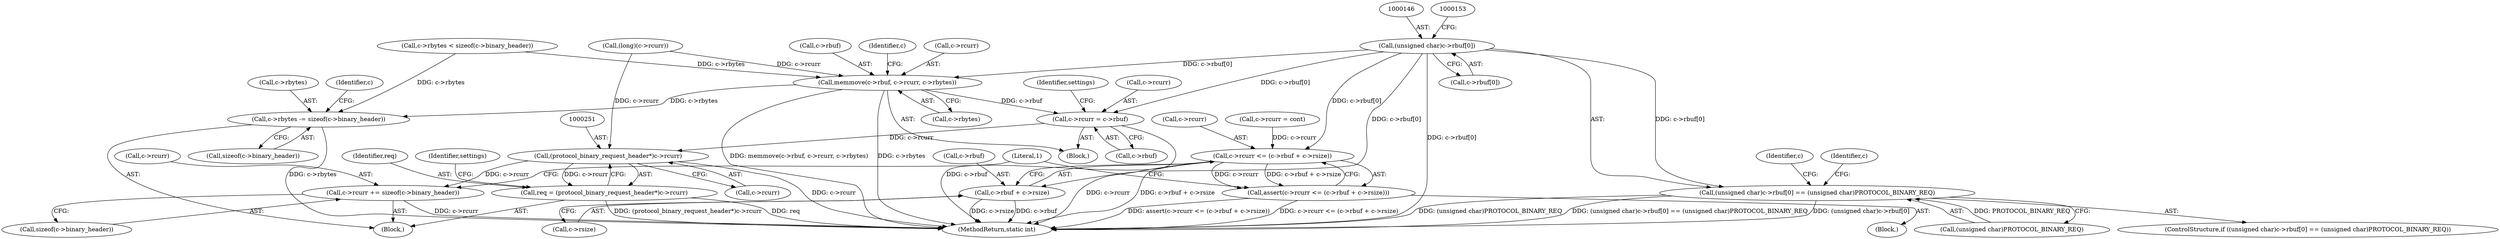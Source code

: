 digraph "0_memcached_75cc83685e103bc8ba380a57468c8f04413033f9@array" {
"1000145" [label="(Call,(unsigned char)c->rbuf[0])"];
"1000144" [label="(Call,(unsigned char)c->rbuf[0] == (unsigned char)PROTOCOL_BINARY_REQ)"];
"1000217" [label="(Call,memmove(c->rbuf, c->rcurr, c->rbytes))"];
"1000227" [label="(Call,c->rcurr = c->rbuf)"];
"1000250" [label="(Call,(protocol_binary_request_header*)c->rcurr)"];
"1000248" [label="(Call,req = (protocol_binary_request_header*)c->rcurr)"];
"1000460" [label="(Call,c->rcurr += sizeof(c->binary_header))"];
"1000452" [label="(Call,c->rbytes -= sizeof(c->binary_header))"];
"1000552" [label="(Call,c->rcurr <= (c->rbuf + c->rsize))"];
"1000551" [label="(Call,assert(c->rcurr <= (c->rbuf + c->rsize)))"];
"1000556" [label="(Call,c->rbuf + c->rsize)"];
"1000147" [label="(Call,c->rbuf[0])"];
"1000552" [label="(Call,c->rcurr <= (c->rbuf + c->rsize))"];
"1000193" [label="(Call,c->rbytes < sizeof(c->binary_header))"];
"1000248" [label="(Call,req = (protocol_binary_request_header*)c->rcurr)"];
"1000218" [label="(Call,c->rbuf)"];
"1000556" [label="(Call,c->rbuf + c->rsize)"];
"1000205" [label="(Block,)"];
"1000553" [label="(Call,c->rcurr)"];
"1000258" [label="(Identifier,settings)"];
"1000216" [label="(Block,)"];
"1000145" [label="(Call,(unsigned char)c->rbuf[0])"];
"1000557" [label="(Call,c->rbuf)"];
"1000252" [label="(Call,c->rcurr)"];
"1000564" [label="(Literal,1)"];
"1000158" [label="(Identifier,c)"];
"1000460" [label="(Call,c->rcurr += sizeof(c->binary_header))"];
"1000143" [label="(ControlStructure,if ((unsigned char)c->rbuf[0] == (unsigned char)PROTOCOL_BINARY_REQ))"];
"1000250" [label="(Call,(protocol_binary_request_header*)c->rcurr)"];
"1000229" [label="(Identifier,c)"];
"1000237" [label="(Identifier,settings)"];
"1000464" [label="(Call,sizeof(c->binary_header))"];
"1000546" [label="(Call,c->rcurr = cont)"];
"1000221" [label="(Call,c->rcurr)"];
"1000560" [label="(Call,c->rsize)"];
"1000144" [label="(Call,(unsigned char)c->rbuf[0] == (unsigned char)PROTOCOL_BINARY_REQ)"];
"1000231" [label="(Call,c->rbuf)"];
"1000227" [label="(Call,c->rcurr = c->rbuf)"];
"1000165" [label="(Identifier,c)"];
"1000456" [label="(Call,sizeof(c->binary_header))"];
"1000228" [label="(Call,c->rcurr)"];
"1000224" [label="(Call,c->rbytes)"];
"1000551" [label="(Call,assert(c->rcurr <= (c->rbuf + c->rsize)))"];
"1000461" [label="(Call,c->rcurr)"];
"1000469" [label="(Block,)"];
"1000217" [label="(Call,memmove(c->rbuf, c->rcurr, c->rbytes))"];
"1000249" [label="(Identifier,req)"];
"1000453" [label="(Call,c->rbytes)"];
"1000209" [label="(Call,(long)(c->rcurr))"];
"1000462" [label="(Identifier,c)"];
"1000452" [label="(Call,c->rbytes -= sizeof(c->binary_header))"];
"1000565" [label="(MethodReturn,static int)"];
"1000152" [label="(Call,(unsigned char)PROTOCOL_BINARY_REQ)"];
"1000145" -> "1000144"  [label="AST: "];
"1000145" -> "1000147"  [label="CFG: "];
"1000146" -> "1000145"  [label="AST: "];
"1000147" -> "1000145"  [label="AST: "];
"1000153" -> "1000145"  [label="CFG: "];
"1000145" -> "1000565"  [label="DDG: c->rbuf[0]"];
"1000145" -> "1000144"  [label="DDG: c->rbuf[0]"];
"1000145" -> "1000217"  [label="DDG: c->rbuf[0]"];
"1000145" -> "1000227"  [label="DDG: c->rbuf[0]"];
"1000145" -> "1000552"  [label="DDG: c->rbuf[0]"];
"1000145" -> "1000556"  [label="DDG: c->rbuf[0]"];
"1000144" -> "1000143"  [label="AST: "];
"1000144" -> "1000152"  [label="CFG: "];
"1000152" -> "1000144"  [label="AST: "];
"1000158" -> "1000144"  [label="CFG: "];
"1000165" -> "1000144"  [label="CFG: "];
"1000144" -> "1000565"  [label="DDG: (unsigned char)PROTOCOL_BINARY_REQ"];
"1000144" -> "1000565"  [label="DDG: (unsigned char)c->rbuf[0] == (unsigned char)PROTOCOL_BINARY_REQ"];
"1000144" -> "1000565"  [label="DDG: (unsigned char)c->rbuf[0]"];
"1000152" -> "1000144"  [label="DDG: PROTOCOL_BINARY_REQ"];
"1000217" -> "1000216"  [label="AST: "];
"1000217" -> "1000224"  [label="CFG: "];
"1000218" -> "1000217"  [label="AST: "];
"1000221" -> "1000217"  [label="AST: "];
"1000224" -> "1000217"  [label="AST: "];
"1000229" -> "1000217"  [label="CFG: "];
"1000217" -> "1000565"  [label="DDG: memmove(c->rbuf, c->rcurr, c->rbytes)"];
"1000217" -> "1000565"  [label="DDG: c->rbytes"];
"1000209" -> "1000217"  [label="DDG: c->rcurr"];
"1000193" -> "1000217"  [label="DDG: c->rbytes"];
"1000217" -> "1000227"  [label="DDG: c->rbuf"];
"1000217" -> "1000452"  [label="DDG: c->rbytes"];
"1000227" -> "1000216"  [label="AST: "];
"1000227" -> "1000231"  [label="CFG: "];
"1000228" -> "1000227"  [label="AST: "];
"1000231" -> "1000227"  [label="AST: "];
"1000237" -> "1000227"  [label="CFG: "];
"1000227" -> "1000565"  [label="DDG: c->rbuf"];
"1000227" -> "1000250"  [label="DDG: c->rcurr"];
"1000250" -> "1000248"  [label="AST: "];
"1000250" -> "1000252"  [label="CFG: "];
"1000251" -> "1000250"  [label="AST: "];
"1000252" -> "1000250"  [label="AST: "];
"1000248" -> "1000250"  [label="CFG: "];
"1000250" -> "1000565"  [label="DDG: c->rcurr"];
"1000250" -> "1000248"  [label="DDG: c->rcurr"];
"1000209" -> "1000250"  [label="DDG: c->rcurr"];
"1000250" -> "1000460"  [label="DDG: c->rcurr"];
"1000248" -> "1000205"  [label="AST: "];
"1000249" -> "1000248"  [label="AST: "];
"1000258" -> "1000248"  [label="CFG: "];
"1000248" -> "1000565"  [label="DDG: (protocol_binary_request_header*)c->rcurr"];
"1000248" -> "1000565"  [label="DDG: req"];
"1000460" -> "1000205"  [label="AST: "];
"1000460" -> "1000464"  [label="CFG: "];
"1000461" -> "1000460"  [label="AST: "];
"1000464" -> "1000460"  [label="AST: "];
"1000564" -> "1000460"  [label="CFG: "];
"1000460" -> "1000565"  [label="DDG: c->rcurr"];
"1000452" -> "1000205"  [label="AST: "];
"1000452" -> "1000456"  [label="CFG: "];
"1000453" -> "1000452"  [label="AST: "];
"1000456" -> "1000452"  [label="AST: "];
"1000462" -> "1000452"  [label="CFG: "];
"1000452" -> "1000565"  [label="DDG: c->rbytes"];
"1000193" -> "1000452"  [label="DDG: c->rbytes"];
"1000552" -> "1000551"  [label="AST: "];
"1000552" -> "1000556"  [label="CFG: "];
"1000553" -> "1000552"  [label="AST: "];
"1000556" -> "1000552"  [label="AST: "];
"1000551" -> "1000552"  [label="CFG: "];
"1000552" -> "1000565"  [label="DDG: c->rcurr"];
"1000552" -> "1000565"  [label="DDG: c->rbuf + c->rsize"];
"1000552" -> "1000551"  [label="DDG: c->rcurr"];
"1000552" -> "1000551"  [label="DDG: c->rbuf + c->rsize"];
"1000546" -> "1000552"  [label="DDG: c->rcurr"];
"1000551" -> "1000469"  [label="AST: "];
"1000564" -> "1000551"  [label="CFG: "];
"1000551" -> "1000565"  [label="DDG: assert(c->rcurr <= (c->rbuf + c->rsize))"];
"1000551" -> "1000565"  [label="DDG: c->rcurr <= (c->rbuf + c->rsize)"];
"1000556" -> "1000560"  [label="CFG: "];
"1000557" -> "1000556"  [label="AST: "];
"1000560" -> "1000556"  [label="AST: "];
"1000556" -> "1000565"  [label="DDG: c->rsize"];
"1000556" -> "1000565"  [label="DDG: c->rbuf"];
}
